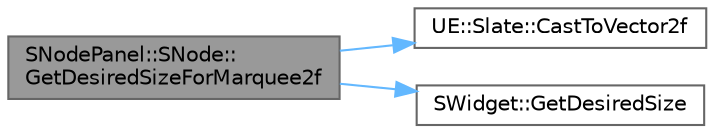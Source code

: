 digraph "SNodePanel::SNode::GetDesiredSizeForMarquee2f"
{
 // INTERACTIVE_SVG=YES
 // LATEX_PDF_SIZE
  bgcolor="transparent";
  edge [fontname=Helvetica,fontsize=10,labelfontname=Helvetica,labelfontsize=10];
  node [fontname=Helvetica,fontsize=10,shape=box,height=0.2,width=0.4];
  rankdir="LR";
  Node1 [id="Node000001",label="SNodePanel::SNode::\lGetDesiredSizeForMarquee2f",height=0.2,width=0.4,color="gray40", fillcolor="grey60", style="filled", fontcolor="black",tooltip=" "];
  Node1 -> Node2 [id="edge1_Node000001_Node000002",color="steelblue1",style="solid",tooltip=" "];
  Node2 [id="Node000002",label="UE::Slate::CastToVector2f",height=0.2,width=0.4,color="grey40", fillcolor="white", style="filled",URL="$dd/ddc/namespaceUE_1_1Slate.html#a99357342dfc5ea5c2a569f984b576661",tooltip="CastToVector2f allows supported types to be explicitly coerced to an FVector2f or const FVector2f& Th..."];
  Node1 -> Node3 [id="edge2_Node000001_Node000003",color="steelblue1",style="solid",tooltip=" "];
  Node3 [id="Node000003",label="SWidget::GetDesiredSize",height=0.2,width=0.4,color="grey40", fillcolor="white", style="filled",URL="$dd/de2/classSWidget.html#af49ee66cfe6e5a6df17d83b3be3784e7",tooltip=" "];
}

